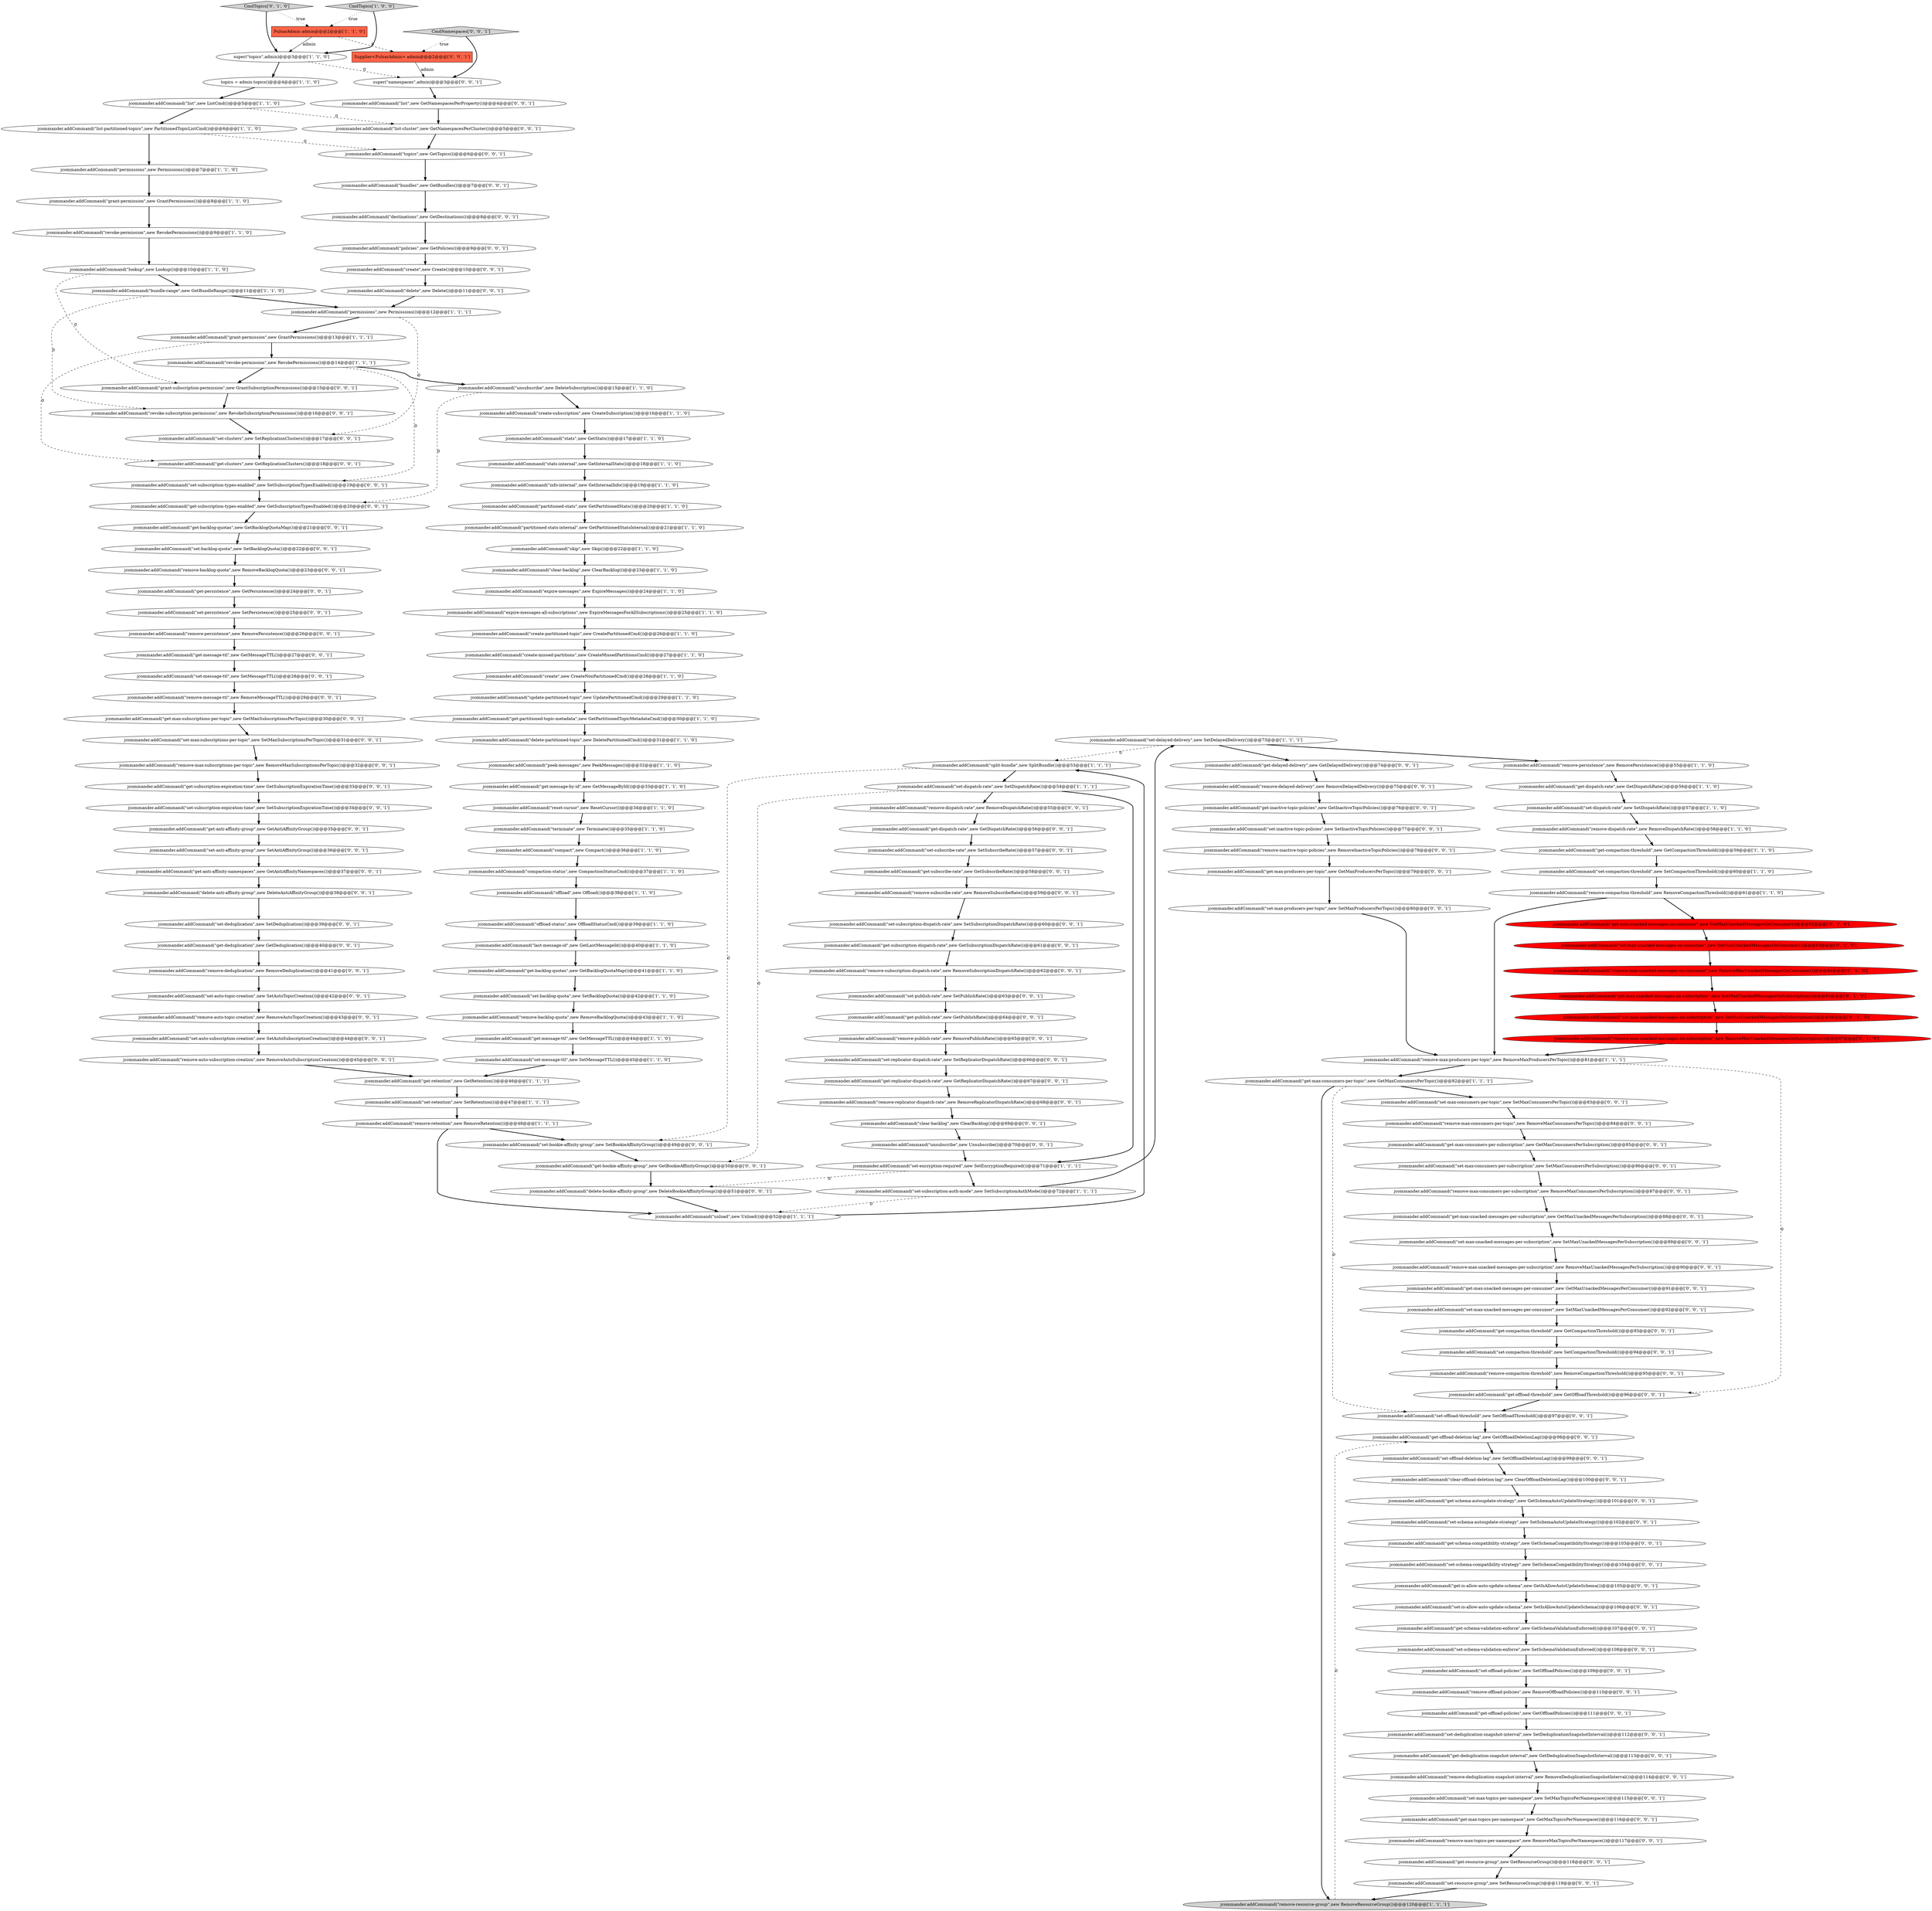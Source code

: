 digraph {
90 [style = filled, label = "jcommander.addCommand(\"remove-max-unacked-messages-per-subscription\",new RemoveMaxUnackedMessagesPerSubscription())@@@90@@@['0', '0', '1']", fillcolor = white, shape = ellipse image = "AAA0AAABBB3BBB"];
47 [style = filled, label = "jcommander.addCommand(\"get-max-consumers-per-topic\",new GetMaxConsumersPerTopic())@@@82@@@['1', '1', '1']", fillcolor = white, shape = ellipse image = "AAA0AAABBB1BBB"];
143 [style = filled, label = "jcommander.addCommand(\"get-dispatch-rate\",new GetDispatchRate())@@@56@@@['0', '0', '1']", fillcolor = white, shape = ellipse image = "AAA0AAABBB3BBB"];
37 [style = filled, label = "jcommander.addCommand(\"terminate\",new Terminate())@@@35@@@['1', '1', '0']", fillcolor = white, shape = ellipse image = "AAA0AAABBB1BBB"];
133 [style = filled, label = "jcommander.addCommand(\"grant-subscription-permission\",new GrantSubscriptionPermissions())@@@15@@@['0', '0', '1']", fillcolor = white, shape = ellipse image = "AAA0AAABBB3BBB"];
166 [style = filled, label = "jcommander.addCommand(\"set-is-allow-auto-update-schema\",new SetIsAllowAutoUpdateSchema())@@@106@@@['0', '0', '1']", fillcolor = white, shape = ellipse image = "AAA0AAABBB3BBB"];
145 [style = filled, label = "jcommander.addCommand(\"set-subscription-expiration-time\",new SetSubscriptionExpirationTime())@@@34@@@['0', '0', '1']", fillcolor = white, shape = ellipse image = "AAA0AAABBB3BBB"];
104 [style = filled, label = "jcommander.addCommand(\"remove-persistence\",new RemovePersistence())@@@26@@@['0', '0', '1']", fillcolor = white, shape = ellipse image = "AAA0AAABBB3BBB"];
54 [style = filled, label = "jcommander.addCommand(\"delete-partitioned-topic\",new DeletePartitionedCmd())@@@31@@@['1', '1', '0']", fillcolor = white, shape = ellipse image = "AAA0AAABBB1BBB"];
137 [style = filled, label = "jcommander.addCommand(\"clear-offload-deletion-lag\",new ClearOffloadDeletionLag())@@@100@@@['0', '0', '1']", fillcolor = white, shape = ellipse image = "AAA0AAABBB3BBB"];
76 [style = filled, label = "jcommander.addCommand(\"get-offload-threshold\",new GetOffloadThreshold())@@@96@@@['0', '0', '1']", fillcolor = white, shape = ellipse image = "AAA0AAABBB3BBB"];
28 [style = filled, label = "PulsarAdmin admin@@@2@@@['1', '1', '0']", fillcolor = tomato, shape = box image = "AAA0AAABBB1BBB"];
142 [style = filled, label = "jcommander.addCommand(\"get-anti-affinity-namespaces\",new GetAntiAffinityNamespaces())@@@37@@@['0', '0', '1']", fillcolor = white, shape = ellipse image = "AAA0AAABBB3BBB"];
46 [style = filled, label = "jcommander.addCommand(\"clear-backlog\",new ClearBacklog())@@@23@@@['1', '1', '0']", fillcolor = white, shape = ellipse image = "AAA0AAABBB1BBB"];
135 [style = filled, label = "jcommander.addCommand(\"set-message-ttl\",new SetMessageTTL())@@@28@@@['0', '0', '1']", fillcolor = white, shape = ellipse image = "AAA0AAABBB3BBB"];
152 [style = filled, label = "jcommander.addCommand(\"get-offload-deletion-lag\",new GetOffloadDeletionLag())@@@98@@@['0', '0', '1']", fillcolor = white, shape = ellipse image = "AAA0AAABBB3BBB"];
146 [style = filled, label = "jcommander.addCommand(\"set-subscription-types-enabled\",new SetSubscriptionTypesEnabled())@@@19@@@['0', '0', '1']", fillcolor = white, shape = ellipse image = "AAA0AAABBB3BBB"];
129 [style = filled, label = "jcommander.addCommand(\"set-compaction-threshold\",new SetCompactionThreshold())@@@94@@@['0', '0', '1']", fillcolor = white, shape = ellipse image = "AAA0AAABBB3BBB"];
65 [style = filled, label = "jcommander.addCommand(\"get-max-unacked-messages-on-consumer\",new GetMaxUnackedMessagesOnConsumer())@@@62@@@['0', '1', '0']", fillcolor = red, shape = ellipse image = "AAA1AAABBB2BBB"];
61 [style = filled, label = "jcommander.addCommand(\"get-message-by-id\",new GetMessageById())@@@33@@@['1', '1', '0']", fillcolor = white, shape = ellipse image = "AAA0AAABBB1BBB"];
115 [style = filled, label = "jcommander.addCommand(\"get-subscription-expiration-time\",new GetSubscriptionExpirationTime())@@@33@@@['0', '0', '1']", fillcolor = white, shape = ellipse image = "AAA0AAABBB3BBB"];
154 [style = filled, label = "jcommander.addCommand(\"remove-subscribe-rate\",new RemoveSubscribeRate())@@@59@@@['0', '0', '1']", fillcolor = white, shape = ellipse image = "AAA0AAABBB3BBB"];
126 [style = filled, label = "jcommander.addCommand(\"get-max-producers-per-topic\",new GetMaxProducersPerTopic())@@@79@@@['0', '0', '1']", fillcolor = white, shape = ellipse image = "AAA0AAABBB3BBB"];
17 [style = filled, label = "jcommander.addCommand(\"partitioned-stats-internal\",new GetPartitionedStatsInternal())@@@21@@@['1', '1', '0']", fillcolor = white, shape = ellipse image = "AAA0AAABBB1BBB"];
131 [style = filled, label = "jcommander.addCommand(\"get-schema-validation-enforce\",new GetSchemaValidationEnforced())@@@107@@@['0', '0', '1']", fillcolor = white, shape = ellipse image = "AAA0AAABBB3BBB"];
63 [style = filled, label = "jcommander.addCommand(\"create-subscription\",new CreateSubscription())@@@16@@@['1', '1', '0']", fillcolor = white, shape = ellipse image = "AAA0AAABBB1BBB"];
165 [style = filled, label = "jcommander.addCommand(\"get-offload-policies\",new GetOffloadPolicies())@@@111@@@['0', '0', '1']", fillcolor = white, shape = ellipse image = "AAA0AAABBB3BBB"];
41 [style = filled, label = "jcommander.addCommand(\"remove-dispatch-rate\",new RemoveDispatchRate())@@@58@@@['1', '1', '0']", fillcolor = white, shape = ellipse image = "AAA0AAABBB1BBB"];
172 [style = filled, label = "jcommander.addCommand(\"remove-publish-rate\",new RemovePublishRate())@@@65@@@['0', '0', '1']", fillcolor = white, shape = ellipse image = "AAA0AAABBB3BBB"];
38 [style = filled, label = "jcommander.addCommand(\"reset-cursor\",new ResetCursor())@@@34@@@['1', '1', '0']", fillcolor = white, shape = ellipse image = "AAA0AAABBB1BBB"];
42 [style = filled, label = "jcommander.addCommand(\"lookup\",new Lookup())@@@10@@@['1', '1', '0']", fillcolor = white, shape = ellipse image = "AAA0AAABBB1BBB"];
36 [style = filled, label = "jcommander.addCommand(\"revoke-permission\",new RevokePermissions())@@@14@@@['1', '1', '1']", fillcolor = white, shape = ellipse image = "AAA0AAABBB1BBB"];
60 [style = filled, label = "jcommander.addCommand(\"remove-compaction-threshold\",new RemoveCompactionThreshold())@@@61@@@['1', '1', '0']", fillcolor = white, shape = ellipse image = "AAA0AAABBB1BBB"];
170 [style = filled, label = "jcommander.addCommand(\"get-publish-rate\",new GetPublishRate())@@@64@@@['0', '0', '1']", fillcolor = white, shape = ellipse image = "AAA0AAABBB3BBB"];
70 [style = filled, label = "jcommander.addCommand(\"set-max-unacked-messages-on-subscription\",new SetMaxUnackedMessagesOnSubscription())@@@66@@@['0', '1', '0']", fillcolor = red, shape = ellipse image = "AAA1AAABBB2BBB"];
109 [style = filled, label = "jcommander.addCommand(\"topics\",new GetTopics())@@@6@@@['0', '0', '1']", fillcolor = white, shape = ellipse image = "AAA0AAABBB3BBB"];
151 [style = filled, label = "jcommander.addCommand(\"set-max-consumers-per-subscription\",new SetMaxConsumersPerSubscription())@@@86@@@['0', '0', '1']", fillcolor = white, shape = ellipse image = "AAA0AAABBB3BBB"];
78 [style = filled, label = "jcommander.addCommand(\"set-persistence\",new SetPersistence())@@@25@@@['0', '0', '1']", fillcolor = white, shape = ellipse image = "AAA0AAABBB3BBB"];
19 [style = filled, label = "jcommander.addCommand(\"unload\",new Unload())@@@52@@@['1', '1', '1']", fillcolor = white, shape = ellipse image = "AAA0AAABBB1BBB"];
121 [style = filled, label = "jcommander.addCommand(\"set-auto-topic-creation\",new SetAutoTopicCreation())@@@42@@@['0', '0', '1']", fillcolor = white, shape = ellipse image = "AAA0AAABBB3BBB"];
167 [style = filled, label = "jcommander.addCommand(\"remove-max-subscriptions-per-topic\",new RemoveMaxSubscriptionsPerTopic())@@@32@@@['0', '0', '1']", fillcolor = white, shape = ellipse image = "AAA0AAABBB3BBB"];
15 [style = filled, label = "jcommander.addCommand(\"remove-max-producers-per-topic\",new RemoveMaxProducersPerTopic())@@@81@@@['1', '1', '1']", fillcolor = white, shape = ellipse image = "AAA0AAABBB1BBB"];
64 [style = filled, label = "jcommander.addCommand(\"get-max-unacked-messages-on-subscription\",new GetMaxUnackedMessagesOnSubscription())@@@65@@@['0', '1', '0']", fillcolor = red, shape = ellipse image = "AAA1AAABBB2BBB"];
29 [style = filled, label = "jcommander.addCommand(\"get-dispatch-rate\",new GetDispatchRate())@@@56@@@['1', '1', '0']", fillcolor = white, shape = ellipse image = "AAA0AAABBB1BBB"];
134 [style = filled, label = "jcommander.addCommand(\"get-clusters\",new GetReplicationClusters())@@@18@@@['0', '0', '1']", fillcolor = white, shape = ellipse image = "AAA0AAABBB3BBB"];
77 [style = filled, label = "jcommander.addCommand(\"get-max-topics-per-namespace\",new GetMaxTopicsPerNamespace())@@@116@@@['0', '0', '1']", fillcolor = white, shape = ellipse image = "AAA0AAABBB3BBB"];
171 [style = filled, label = "jcommander.addCommand(\"get-anti-affinity-group\",new GetAntiAffinityGroup())@@@35@@@['0', '0', '1']", fillcolor = white, shape = ellipse image = "AAA0AAABBB3BBB"];
6 [style = filled, label = "jcommander.addCommand(\"skip\",new Skip())@@@22@@@['1', '1', '0']", fillcolor = white, shape = ellipse image = "AAA0AAABBB1BBB"];
72 [style = filled, label = "jcommander.addCommand(\"get-schema-compatibility-strategy\",new GetSchemaCompatibilityStrategy())@@@103@@@['0', '0', '1']", fillcolor = white, shape = ellipse image = "AAA0AAABBB3BBB"];
130 [style = filled, label = "jcommander.addCommand(\"get-message-ttl\",new GetMessageTTL())@@@27@@@['0', '0', '1']", fillcolor = white, shape = ellipse image = "AAA0AAABBB3BBB"];
2 [style = filled, label = "jcommander.addCommand(\"permissions\",new Permissions())@@@7@@@['1', '1', '0']", fillcolor = white, shape = ellipse image = "AAA0AAABBB1BBB"];
44 [style = filled, label = "jcommander.addCommand(\"grant-permission\",new GrantPermissions())@@@8@@@['1', '1', '0']", fillcolor = white, shape = ellipse image = "AAA0AAABBB1BBB"];
1 [style = filled, label = "jcommander.addCommand(\"offload\",new Offload())@@@38@@@['1', '1', '0']", fillcolor = white, shape = ellipse image = "AAA0AAABBB1BBB"];
68 [style = filled, label = "CmdTopics['0', '1', '0']", fillcolor = lightgray, shape = diamond image = "AAA0AAABBB2BBB"];
69 [style = filled, label = "jcommander.addCommand(\"set-max-unacked-messages-on-consumer\",new SetMaxUnackedMessagesOnConsumer())@@@63@@@['0', '1', '0']", fillcolor = red, shape = ellipse image = "AAA1AAABBB2BBB"];
162 [style = filled, label = "jcommander.addCommand(\"set-max-unacked-messages-per-subscription\",new SetMaxUnackedMessagesPerSubscription())@@@89@@@['0', '0', '1']", fillcolor = white, shape = ellipse image = "AAA0AAABBB3BBB"];
100 [style = filled, label = "jcommander.addCommand(\"remove-delayed-delivery\",new RemoveDelayedDelivery())@@@75@@@['0', '0', '1']", fillcolor = white, shape = ellipse image = "AAA0AAABBB3BBB"];
92 [style = filled, label = "jcommander.addCommand(\"set-publish-rate\",new SetPublishRate())@@@63@@@['0', '0', '1']", fillcolor = white, shape = ellipse image = "AAA0AAABBB3BBB"];
112 [style = filled, label = "jcommander.addCommand(\"unsubscribe\",new Unsubscribe())@@@70@@@['0', '0', '1']", fillcolor = white, shape = ellipse image = "AAA0AAABBB3BBB"];
108 [style = filled, label = "jcommander.addCommand(\"set-resource-group\",new SetResourceGroup())@@@119@@@['0', '0', '1']", fillcolor = white, shape = ellipse image = "AAA0AAABBB3BBB"];
85 [style = filled, label = "jcommander.addCommand(\"get-max-unacked-messages-per-consumer\",new GetMaxUnackedMessagesPerConsumer())@@@91@@@['0', '0', '1']", fillcolor = white, shape = ellipse image = "AAA0AAABBB3BBB"];
4 [style = filled, label = "jcommander.addCommand(\"get-compaction-threshold\",new GetCompactionThreshold())@@@59@@@['1', '1', '0']", fillcolor = white, shape = ellipse image = "AAA0AAABBB1BBB"];
58 [style = filled, label = "jcommander.addCommand(\"stats-internal\",new GetInternalStats())@@@18@@@['1', '1', '0']", fillcolor = white, shape = ellipse image = "AAA0AAABBB1BBB"];
114 [style = filled, label = "jcommander.addCommand(\"set-subscription-dispatch-rate\",new SetSubscriptionDispatchRate())@@@60@@@['0', '0', '1']", fillcolor = white, shape = ellipse image = "AAA0AAABBB3BBB"];
159 [style = filled, label = "jcommander.addCommand(\"remove-deduplication\",new RemoveDeduplication())@@@41@@@['0', '0', '1']", fillcolor = white, shape = ellipse image = "AAA0AAABBB3BBB"];
89 [style = filled, label = "jcommander.addCommand(\"set-bookie-affinity-group\",new SetBookieAffinityGroup())@@@49@@@['0', '0', '1']", fillcolor = white, shape = ellipse image = "AAA0AAABBB3BBB"];
123 [style = filled, label = "jcommander.addCommand(\"set-max-topics-per-namespace\",new SetMaxTopicsPerNamespace())@@@115@@@['0', '0', '1']", fillcolor = white, shape = ellipse image = "AAA0AAABBB3BBB"];
3 [style = filled, label = "super(\"topics\",admin)@@@3@@@['1', '1', '0']", fillcolor = white, shape = ellipse image = "AAA0AAABBB1BBB"];
111 [style = filled, label = "jcommander.addCommand(\"remove-replicator-dispatch-rate\",new RemoveReplicatorDispatchRate())@@@68@@@['0', '0', '1']", fillcolor = white, shape = ellipse image = "AAA0AAABBB3BBB"];
127 [style = filled, label = "jcommander.addCommand(\"set-deduplication-snapshot-interval\",new SetDeduplicationSnapshotInterval())@@@112@@@['0', '0', '1']", fillcolor = white, shape = ellipse image = "AAA0AAABBB3BBB"];
8 [style = filled, label = "jcommander.addCommand(\"get-partitioned-topic-metadata\",new GetPartitionedTopicMetadataCmd())@@@30@@@['1', '1', '0']", fillcolor = white, shape = ellipse image = "AAA0AAABBB1BBB"];
107 [style = filled, label = "jcommander.addCommand(\"remove-deduplication-snapshot-interval\",new RemoveDeduplicationSnapshotInterval())@@@114@@@['0', '0', '1']", fillcolor = white, shape = ellipse image = "AAA0AAABBB3BBB"];
67 [style = filled, label = "jcommander.addCommand(\"remove-max-unacked-messages-on-consumer\",new RemoveMaxUnackedMessagesOnConsumer())@@@64@@@['0', '1', '0']", fillcolor = red, shape = ellipse image = "AAA1AAABBB2BBB"];
62 [style = filled, label = "jcommander.addCommand(\"remove-resource-group\",new RemoveResourceGroup())@@@120@@@['1', '1', '1']", fillcolor = lightgray, shape = ellipse image = "AAA0AAABBB1BBB"];
75 [style = filled, label = "jcommander.addCommand(\"create\",new Create())@@@10@@@['0', '0', '1']", fillcolor = white, shape = ellipse image = "AAA0AAABBB3BBB"];
80 [style = filled, label = "jcommander.addCommand(\"set-inactive-topic-policies\",new SetInactiveTopicPolicies())@@@77@@@['0', '0', '1']", fillcolor = white, shape = ellipse image = "AAA0AAABBB3BBB"];
96 [style = filled, label = "jcommander.addCommand(\"set-offload-policies\",new SetOffloadPolicies())@@@109@@@['0', '0', '1']", fillcolor = white, shape = ellipse image = "AAA0AAABBB3BBB"];
163 [style = filled, label = "jcommander.addCommand(\"get-subscription-dispatch-rate\",new GetSubscriptionDispatchRate())@@@61@@@['0', '0', '1']", fillcolor = white, shape = ellipse image = "AAA0AAABBB3BBB"];
11 [style = filled, label = "jcommander.addCommand(\"list\",new ListCmd())@@@5@@@['1', '1', '0']", fillcolor = white, shape = ellipse image = "AAA0AAABBB1BBB"];
34 [style = filled, label = "jcommander.addCommand(\"stats\",new GetStats())@@@17@@@['1', '1', '0']", fillcolor = white, shape = ellipse image = "AAA0AAABBB1BBB"];
122 [style = filled, label = "jcommander.addCommand(\"get-delayed-delivery\",new GetDelayedDelivery())@@@74@@@['0', '0', '1']", fillcolor = white, shape = ellipse image = "AAA0AAABBB3BBB"];
71 [style = filled, label = "jcommander.addCommand(\"get-backlog-quotas\",new GetBacklogQuotaMap())@@@21@@@['0', '0', '1']", fillcolor = white, shape = ellipse image = "AAA0AAABBB3BBB"];
79 [style = filled, label = "jcommander.addCommand(\"remove-auto-topic-creation\",new RemoveAutoTopicCreation())@@@43@@@['0', '0', '1']", fillcolor = white, shape = ellipse image = "AAA0AAABBB3BBB"];
86 [style = filled, label = "jcommander.addCommand(\"get-subscribe-rate\",new GetSubscribeRate())@@@58@@@['0', '0', '1']", fillcolor = white, shape = ellipse image = "AAA0AAABBB3BBB"];
18 [style = filled, label = "jcommander.addCommand(\"create-missed-partitions\",new CreateMissedPartitionsCmd())@@@27@@@['1', '1', '0']", fillcolor = white, shape = ellipse image = "AAA0AAABBB1BBB"];
87 [style = filled, label = "jcommander.addCommand(\"get-schema-autoupdate-strategy\",new GetSchemaAutoUpdateStrategy())@@@101@@@['0', '0', '1']", fillcolor = white, shape = ellipse image = "AAA0AAABBB3BBB"];
9 [style = filled, label = "jcommander.addCommand(\"partitioned-stats\",new GetPartitionedStats())@@@20@@@['1', '1', '0']", fillcolor = white, shape = ellipse image = "AAA0AAABBB1BBB"];
27 [style = filled, label = "jcommander.addCommand(\"revoke-permission\",new RevokePermissions())@@@9@@@['1', '1', '0']", fillcolor = white, shape = ellipse image = "AAA0AAABBB1BBB"];
132 [style = filled, label = "jcommander.addCommand(\"get-deduplication-snapshot-interval\",new GetDeduplicationSnapshotInterval())@@@113@@@['0', '0', '1']", fillcolor = white, shape = ellipse image = "AAA0AAABBB3BBB"];
148 [style = filled, label = "jcommander.addCommand(\"remove-compaction-threshold\",new RemoveCompactionThreshold())@@@95@@@['0', '0', '1']", fillcolor = white, shape = ellipse image = "AAA0AAABBB3BBB"];
119 [style = filled, label = "jcommander.addCommand(\"set-replicator-dispatch-rate\",new SetReplicatorDispatchRate())@@@66@@@['0', '0', '1']", fillcolor = white, shape = ellipse image = "AAA0AAABBB3BBB"];
174 [style = filled, label = "jcommander.addCommand(\"get-max-subscriptions-per-topic\",new GetMaxSubscriptionsPerTopic())@@@30@@@['0', '0', '1']", fillcolor = white, shape = ellipse image = "AAA0AAABBB3BBB"];
10 [style = filled, label = "jcommander.addCommand(\"expire-messages-all-subscriptions\",new ExpireMessagesForAllSubscriptions())@@@25@@@['1', '1', '0']", fillcolor = white, shape = ellipse image = "AAA0AAABBB1BBB"];
155 [style = filled, label = "Supplier<PulsarAdmin> admin@@@2@@@['0', '0', '1']", fillcolor = tomato, shape = box image = "AAA0AAABBB3BBB"];
156 [style = filled, label = "jcommander.addCommand(\"list\",new GetNamespacesPerProperty())@@@4@@@['0', '0', '1']", fillcolor = white, shape = ellipse image = "AAA0AAABBB3BBB"];
40 [style = filled, label = "jcommander.addCommand(\"grant-permission\",new GrantPermissions())@@@13@@@['1', '1', '1']", fillcolor = white, shape = ellipse image = "AAA0AAABBB1BBB"];
88 [style = filled, label = "jcommander.addCommand(\"clear-backlog\",new ClearBacklog())@@@69@@@['0', '0', '1']", fillcolor = white, shape = ellipse image = "AAA0AAABBB3BBB"];
52 [style = filled, label = "jcommander.addCommand(\"get-retention\",new GetRetention())@@@46@@@['1', '1', '1']", fillcolor = white, shape = ellipse image = "AAA0AAABBB1BBB"];
48 [style = filled, label = "jcommander.addCommand(\"set-message-ttl\",new SetMessageTTL())@@@45@@@['1', '1', '0']", fillcolor = white, shape = ellipse image = "AAA0AAABBB1BBB"];
99 [style = filled, label = "jcommander.addCommand(\"set-offload-threshold\",new SetOffloadThreshold())@@@97@@@['0', '0', '1']", fillcolor = white, shape = ellipse image = "AAA0AAABBB3BBB"];
136 [style = filled, label = "jcommander.addCommand(\"remove-max-consumers-per-topic\",new RemoveMaxConsumersPerTopic())@@@84@@@['0', '0', '1']", fillcolor = white, shape = ellipse image = "AAA0AAABBB3BBB"];
13 [style = filled, label = "jcommander.addCommand(\"offload-status\",new OffloadStatusCmd())@@@39@@@['1', '1', '0']", fillcolor = white, shape = ellipse image = "AAA0AAABBB1BBB"];
113 [style = filled, label = "jcommander.addCommand(\"policies\",new GetPolicies())@@@9@@@['0', '0', '1']", fillcolor = white, shape = ellipse image = "AAA0AAABBB3BBB"];
158 [style = filled, label = "jcommander.addCommand(\"get-max-consumers-per-subscription\",new GetMaxConsumersPerSubscription())@@@85@@@['0', '0', '1']", fillcolor = white, shape = ellipse image = "AAA0AAABBB3BBB"];
81 [style = filled, label = "jcommander.addCommand(\"set-anti-affinity-group\",new SetAntiAffinityGroup())@@@36@@@['0', '0', '1']", fillcolor = white, shape = ellipse image = "AAA0AAABBB3BBB"];
138 [style = filled, label = "jcommander.addCommand(\"destinations\",new GetDestinations())@@@8@@@['0', '0', '1']", fillcolor = white, shape = ellipse image = "AAA0AAABBB3BBB"];
30 [style = filled, label = "jcommander.addCommand(\"last-message-id\",new GetLastMessageId())@@@40@@@['1', '1', '0']", fillcolor = white, shape = ellipse image = "AAA0AAABBB1BBB"];
103 [style = filled, label = "jcommander.addCommand(\"set-subscribe-rate\",new SetSubscribeRate())@@@57@@@['0', '0', '1']", fillcolor = white, shape = ellipse image = "AAA0AAABBB3BBB"];
24 [style = filled, label = "CmdTopics['1', '0', '0']", fillcolor = lightgray, shape = diamond image = "AAA0AAABBB1BBB"];
21 [style = filled, label = "jcommander.addCommand(\"create\",new CreateNonPartitionedCmd())@@@28@@@['1', '1', '0']", fillcolor = white, shape = ellipse image = "AAA0AAABBB1BBB"];
91 [style = filled, label = "jcommander.addCommand(\"remove-max-topics-per-namespace\",new RemoveMaxTopicsPerNamespace())@@@117@@@['0', '0', '1']", fillcolor = white, shape = ellipse image = "AAA0AAABBB3BBB"];
124 [style = filled, label = "super(\"namespaces\",admin)@@@3@@@['0', '0', '1']", fillcolor = white, shape = ellipse image = "AAA0AAABBB3BBB"];
39 [style = filled, label = "jcommander.addCommand(\"info-internal\",new GetInternalInfo())@@@19@@@['1', '1', '0']", fillcolor = white, shape = ellipse image = "AAA0AAABBB1BBB"];
26 [style = filled, label = "jcommander.addCommand(\"set-retention\",new SetRetention())@@@47@@@['1', '1', '1']", fillcolor = white, shape = ellipse image = "AAA0AAABBB1BBB"];
55 [style = filled, label = "jcommander.addCommand(\"peek-messages\",new PeekMessages())@@@32@@@['1', '1', '0']", fillcolor = white, shape = ellipse image = "AAA0AAABBB1BBB"];
23 [style = filled, label = "jcommander.addCommand(\"remove-persistence\",new RemovePersistence())@@@55@@@['1', '1', '0']", fillcolor = white, shape = ellipse image = "AAA0AAABBB1BBB"];
51 [style = filled, label = "jcommander.addCommand(\"set-dispatch-rate\",new SetDispatchRate())@@@57@@@['1', '1', '0']", fillcolor = white, shape = ellipse image = "AAA0AAABBB1BBB"];
59 [style = filled, label = "jcommander.addCommand(\"set-encryption-required\",new SetEncryptionRequired())@@@71@@@['1', '1', '1']", fillcolor = white, shape = ellipse image = "AAA0AAABBB1BBB"];
139 [style = filled, label = "jcommander.addCommand(\"remove-inactive-topic-policies\",new RemoveInactiveTopicPolicies())@@@78@@@['0', '0', '1']", fillcolor = white, shape = ellipse image = "AAA0AAABBB3BBB"];
25 [style = filled, label = "jcommander.addCommand(\"get-backlog-quotas\",new GetBacklogQuotaMap())@@@41@@@['1', '1', '0']", fillcolor = white, shape = ellipse image = "AAA0AAABBB1BBB"];
164 [style = filled, label = "jcommander.addCommand(\"get-replicator-dispatch-rate\",new GetReplicatorDispatchRate())@@@67@@@['0', '0', '1']", fillcolor = white, shape = ellipse image = "AAA0AAABBB3BBB"];
95 [style = filled, label = "jcommander.addCommand(\"set-schema-autoupdate-strategy\",new SetSchemaAutoUpdateStrategy())@@@102@@@['0', '0', '1']", fillcolor = white, shape = ellipse image = "AAA0AAABBB3BBB"];
94 [style = filled, label = "jcommander.addCommand(\"set-max-subscriptions-per-topic\",new SetMaxSubscriptionsPerTopic())@@@31@@@['0', '0', '1']", fillcolor = white, shape = ellipse image = "AAA0AAABBB3BBB"];
141 [style = filled, label = "jcommander.addCommand(\"remove-max-consumers-per-subscription\",new RemoveMaxConsumersPerSubscription())@@@87@@@['0', '0', '1']", fillcolor = white, shape = ellipse image = "AAA0AAABBB3BBB"];
116 [style = filled, label = "jcommander.addCommand(\"set-max-unacked-messages-per-consumer\",new SetMaxUnackedMessagesPerConsumer())@@@92@@@['0', '0', '1']", fillcolor = white, shape = ellipse image = "AAA0AAABBB3BBB"];
140 [style = filled, label = "jcommander.addCommand(\"remove-subscription-dispatch-rate\",new RemoveSubscriptionDispatchRate())@@@62@@@['0', '0', '1']", fillcolor = white, shape = ellipse image = "AAA0AAABBB3BBB"];
5 [style = filled, label = "jcommander.addCommand(\"permissions\",new Permissions())@@@12@@@['1', '1', '1']", fillcolor = white, shape = ellipse image = "AAA0AAABBB1BBB"];
73 [style = filled, label = "jcommander.addCommand(\"delete\",new Delete())@@@11@@@['0', '0', '1']", fillcolor = white, shape = ellipse image = "AAA0AAABBB3BBB"];
161 [style = filled, label = "jcommander.addCommand(\"set-auto-subscription-creation\",new SetAutoSubscriptionCreation())@@@44@@@['0', '0', '1']", fillcolor = white, shape = ellipse image = "AAA0AAABBB3BBB"];
57 [style = filled, label = "jcommander.addCommand(\"set-subscription-auth-mode\",new SetSubscriptionAuthMode())@@@72@@@['1', '1', '1']", fillcolor = white, shape = ellipse image = "AAA0AAABBB1BBB"];
168 [style = filled, label = "jcommander.addCommand(\"get-is-allow-auto-update-schema\",new GetIsAllowAutoUpdateSchema())@@@105@@@['0', '0', '1']", fillcolor = white, shape = ellipse image = "AAA0AAABBB3BBB"];
12 [style = filled, label = "jcommander.addCommand(\"update-partitioned-topic\",new UpdatePartitionedCmd())@@@29@@@['1', '1', '0']", fillcolor = white, shape = ellipse image = "AAA0AAABBB1BBB"];
16 [style = filled, label = "jcommander.addCommand(\"set-backlog-quota\",new SetBacklogQuota())@@@42@@@['1', '1', '0']", fillcolor = white, shape = ellipse image = "AAA0AAABBB1BBB"];
32 [style = filled, label = "jcommander.addCommand(\"set-dispatch-rate\",new SetDispatchRate())@@@54@@@['1', '1', '1']", fillcolor = white, shape = ellipse image = "AAA0AAABBB1BBB"];
66 [style = filled, label = "jcommander.addCommand(\"remove-max-unacked-messages-on-subscription\",new RemoveMaxUnackedMessagesOnSubscription())@@@67@@@['0', '1', '0']", fillcolor = red, shape = ellipse image = "AAA1AAABBB2BBB"];
22 [style = filled, label = "jcommander.addCommand(\"split-bundle\",new SplitBundle())@@@53@@@['1', '1', '1']", fillcolor = white, shape = ellipse image = "AAA0AAABBB1BBB"];
97 [style = filled, label = "jcommander.addCommand(\"get-inactive-topic-policies\",new GetInactiveTopicPolicies())@@@76@@@['0', '0', '1']", fillcolor = white, shape = ellipse image = "AAA0AAABBB3BBB"];
53 [style = filled, label = "jcommander.addCommand(\"create-partitioned-topic\",new CreatePartitionedCmd())@@@26@@@['1', '1', '0']", fillcolor = white, shape = ellipse image = "AAA0AAABBB1BBB"];
106 [style = filled, label = "jcommander.addCommand(\"set-offload-deletion-lag\",new SetOffloadDeletionLag())@@@99@@@['0', '0', '1']", fillcolor = white, shape = ellipse image = "AAA0AAABBB3BBB"];
14 [style = filled, label = "jcommander.addCommand(\"unsubscribe\",new DeleteSubscription())@@@15@@@['1', '1', '0']", fillcolor = white, shape = ellipse image = "AAA0AAABBB1BBB"];
74 [style = filled, label = "jcommander.addCommand(\"list-cluster\",new GetNamespacesPerCluster())@@@5@@@['0', '0', '1']", fillcolor = white, shape = ellipse image = "AAA0AAABBB3BBB"];
128 [style = filled, label = "jcommander.addCommand(\"set-clusters\",new SetReplicationClusters())@@@17@@@['0', '0', '1']", fillcolor = white, shape = ellipse image = "AAA0AAABBB3BBB"];
173 [style = filled, label = "jcommander.addCommand(\"set-max-consumers-per-topic\",new SetMaxConsumersPerTopic())@@@83@@@['0', '0', '1']", fillcolor = white, shape = ellipse image = "AAA0AAABBB3BBB"];
0 [style = filled, label = "jcommander.addCommand(\"remove-retention\",new RemoveRetention())@@@48@@@['1', '1', '1']", fillcolor = white, shape = ellipse image = "AAA0AAABBB1BBB"];
7 [style = filled, label = "jcommander.addCommand(\"get-message-ttl\",new GetMessageTTL())@@@44@@@['1', '1', '0']", fillcolor = white, shape = ellipse image = "AAA0AAABBB1BBB"];
83 [style = filled, label = "jcommander.addCommand(\"set-schema-validation-enforce\",new SetSchemaValidationEnforced())@@@108@@@['0', '0', '1']", fillcolor = white, shape = ellipse image = "AAA0AAABBB3BBB"];
33 [style = filled, label = "jcommander.addCommand(\"set-delayed-delivery\",new SetDelayedDelivery())@@@73@@@['1', '1', '1']", fillcolor = white, shape = ellipse image = "AAA0AAABBB1BBB"];
49 [style = filled, label = "topics = admin.topics()@@@4@@@['1', '1', '0']", fillcolor = white, shape = ellipse image = "AAA0AAABBB1BBB"];
110 [style = filled, label = "jcommander.addCommand(\"get-deduplication\",new GetDeduplication())@@@40@@@['0', '0', '1']", fillcolor = white, shape = ellipse image = "AAA0AAABBB3BBB"];
144 [style = filled, label = "jcommander.addCommand(\"get-compaction-threshold\",new GetCompactionThreshold())@@@93@@@['0', '0', '1']", fillcolor = white, shape = ellipse image = "AAA0AAABBB3BBB"];
175 [style = filled, label = "jcommander.addCommand(\"remove-offload-policies\",new RemoveOffloadPolicies())@@@110@@@['0', '0', '1']", fillcolor = white, shape = ellipse image = "AAA0AAABBB3BBB"];
84 [style = filled, label = "jcommander.addCommand(\"delete-anti-affinity-group\",new DeleteAntiAffinityGroup())@@@38@@@['0', '0', '1']", fillcolor = white, shape = ellipse image = "AAA0AAABBB3BBB"];
50 [style = filled, label = "jcommander.addCommand(\"set-compaction-threshold\",new SetCompactionThreshold())@@@60@@@['1', '1', '0']", fillcolor = white, shape = ellipse image = "AAA0AAABBB1BBB"];
147 [style = filled, label = "jcommander.addCommand(\"get-bookie-affinity-group\",new GetBookieAffinityGroup())@@@50@@@['0', '0', '1']", fillcolor = white, shape = ellipse image = "AAA0AAABBB3BBB"];
101 [style = filled, label = "jcommander.addCommand(\"bundles\",new GetBundles())@@@7@@@['0', '0', '1']", fillcolor = white, shape = ellipse image = "AAA0AAABBB3BBB"];
56 [style = filled, label = "jcommander.addCommand(\"list-partitioned-topics\",new PartitionedTopicListCmd())@@@6@@@['1', '1', '0']", fillcolor = white, shape = ellipse image = "AAA0AAABBB1BBB"];
160 [style = filled, label = "jcommander.addCommand(\"get-resource-group\",new GetResourceGroup())@@@118@@@['0', '0', '1']", fillcolor = white, shape = ellipse image = "AAA0AAABBB3BBB"];
105 [style = filled, label = "jcommander.addCommand(\"delete-bookie-affinity-group\",new DeleteBookieAffinityGroup())@@@51@@@['0', '0', '1']", fillcolor = white, shape = ellipse image = "AAA0AAABBB3BBB"];
149 [style = filled, label = "jcommander.addCommand(\"remove-auto-subscription-creation\",new RemoveAutoSubscriptionCreation())@@@45@@@['0', '0', '1']", fillcolor = white, shape = ellipse image = "AAA0AAABBB3BBB"];
98 [style = filled, label = "jcommander.addCommand(\"remove-backlog-quota\",new RemoveBacklogQuota())@@@23@@@['0', '0', '1']", fillcolor = white, shape = ellipse image = "AAA0AAABBB3BBB"];
150 [style = filled, label = "jcommander.addCommand(\"set-backlog-quota\",new SetBacklogQuota())@@@22@@@['0', '0', '1']", fillcolor = white, shape = ellipse image = "AAA0AAABBB3BBB"];
93 [style = filled, label = "jcommander.addCommand(\"get-subscription-types-enabled\",new GetSubscriptionTypesEnabled())@@@20@@@['0', '0', '1']", fillcolor = white, shape = ellipse image = "AAA0AAABBB3BBB"];
120 [style = filled, label = "CmdNamespaces['0', '0', '1']", fillcolor = lightgray, shape = diamond image = "AAA0AAABBB3BBB"];
125 [style = filled, label = "jcommander.addCommand(\"set-schema-compatibility-strategy\",new SetSchemaCompatibilityStrategy())@@@104@@@['0', '0', '1']", fillcolor = white, shape = ellipse image = "AAA0AAABBB3BBB"];
43 [style = filled, label = "jcommander.addCommand(\"expire-messages\",new ExpireMessages())@@@24@@@['1', '1', '0']", fillcolor = white, shape = ellipse image = "AAA0AAABBB1BBB"];
117 [style = filled, label = "jcommander.addCommand(\"remove-message-ttl\",new RemoveMessageTTL())@@@29@@@['0', '0', '1']", fillcolor = white, shape = ellipse image = "AAA0AAABBB3BBB"];
82 [style = filled, label = "jcommander.addCommand(\"set-max-producers-per-topic\",new SetMaxProducersPerTopic())@@@80@@@['0', '0', '1']", fillcolor = white, shape = ellipse image = "AAA0AAABBB3BBB"];
20 [style = filled, label = "jcommander.addCommand(\"compact\",new Compact())@@@36@@@['1', '1', '0']", fillcolor = white, shape = ellipse image = "AAA0AAABBB1BBB"];
102 [style = filled, label = "jcommander.addCommand(\"get-persistence\",new GetPersistence())@@@24@@@['0', '0', '1']", fillcolor = white, shape = ellipse image = "AAA0AAABBB3BBB"];
169 [style = filled, label = "jcommander.addCommand(\"get-max-unacked-messages-per-subscription\",new GetMaxUnackedMessagesPerSubscription())@@@88@@@['0', '0', '1']", fillcolor = white, shape = ellipse image = "AAA0AAABBB3BBB"];
118 [style = filled, label = "jcommander.addCommand(\"set-deduplication\",new SetDeduplication())@@@39@@@['0', '0', '1']", fillcolor = white, shape = ellipse image = "AAA0AAABBB3BBB"];
45 [style = filled, label = "jcommander.addCommand(\"bundle-range\",new GetBundleRange())@@@11@@@['1', '1', '0']", fillcolor = white, shape = ellipse image = "AAA0AAABBB1BBB"];
153 [style = filled, label = "jcommander.addCommand(\"revoke-subscription-permission\",new RevokeSubscriptionPermissions())@@@16@@@['0', '0', '1']", fillcolor = white, shape = ellipse image = "AAA0AAABBB3BBB"];
157 [style = filled, label = "jcommander.addCommand(\"remove-dispatch-rate\",new RemoveDispatchRate())@@@55@@@['0', '0', '1']", fillcolor = white, shape = ellipse image = "AAA0AAABBB3BBB"];
35 [style = filled, label = "jcommander.addCommand(\"compaction-status\",new CompactionStatusCmd())@@@37@@@['1', '1', '0']", fillcolor = white, shape = ellipse image = "AAA0AAABBB1BBB"];
31 [style = filled, label = "jcommander.addCommand(\"remove-backlog-quota\",new RemoveBacklogQuota())@@@43@@@['1', '1', '0']", fillcolor = white, shape = ellipse image = "AAA0AAABBB1BBB"];
54->55 [style = bold, label=""];
70->66 [style = bold, label=""];
163->140 [style = bold, label=""];
36->146 [style = dashed, label="0"];
89->147 [style = bold, label=""];
42->45 [style = bold, label=""];
97->80 [style = bold, label=""];
39->9 [style = bold, label=""];
57->33 [style = bold, label=""];
140->92 [style = bold, label=""];
10->53 [style = bold, label=""];
63->34 [style = bold, label=""];
59->57 [style = bold, label=""];
170->172 [style = bold, label=""];
164->111 [style = bold, label=""];
133->153 [style = bold, label=""];
80->139 [style = bold, label=""];
144->129 [style = bold, label=""];
77->91 [style = bold, label=""];
68->28 [style = dotted, label="true"];
7->48 [style = bold, label=""];
42->133 [style = dashed, label="0"];
161->149 [style = bold, label=""];
1->13 [style = bold, label=""];
125->168 [style = bold, label=""];
34->58 [style = bold, label=""];
103->86 [style = bold, label=""];
23->29 [style = bold, label=""];
48->52 [style = bold, label=""];
107->123 [style = bold, label=""];
115->145 [style = bold, label=""];
11->74 [style = dashed, label="0"];
169->162 [style = bold, label=""];
2->44 [style = bold, label=""];
36->133 [style = bold, label=""];
120->155 [style = dotted, label="true"];
65->69 [style = bold, label=""];
112->59 [style = bold, label=""];
158->151 [style = bold, label=""];
60->65 [style = bold, label=""];
124->156 [style = bold, label=""];
6->46 [style = bold, label=""];
118->110 [style = bold, label=""];
74->109 [style = bold, label=""];
33->122 [style = bold, label=""];
29->51 [style = bold, label=""];
148->76 [style = bold, label=""];
96->175 [style = bold, label=""];
135->117 [style = bold, label=""];
116->144 [style = bold, label=""];
134->146 [style = bold, label=""];
3->124 [style = dashed, label="0"];
67->64 [style = bold, label=""];
11->56 [style = bold, label=""];
32->157 [style = bold, label=""];
0->19 [style = bold, label=""];
105->19 [style = bold, label=""];
114->163 [style = bold, label=""];
173->136 [style = bold, label=""];
100->97 [style = bold, label=""];
130->135 [style = bold, label=""];
41->4 [style = bold, label=""];
128->134 [style = bold, label=""];
9->17 [style = bold, label=""];
22->32 [style = bold, label=""];
66->15 [style = bold, label=""];
57->19 [style = dashed, label="0"];
36->14 [style = bold, label=""];
85->116 [style = bold, label=""];
87->95 [style = bold, label=""];
171->81 [style = bold, label=""];
0->89 [style = bold, label=""];
32->59 [style = bold, label=""];
127->132 [style = bold, label=""];
61->38 [style = bold, label=""];
33->23 [style = bold, label=""];
58->39 [style = bold, label=""];
149->52 [style = bold, label=""];
26->0 [style = bold, label=""];
129->148 [style = bold, label=""];
146->93 [style = bold, label=""];
38->37 [style = bold, label=""];
108->62 [style = bold, label=""];
106->137 [style = bold, label=""];
47->173 [style = bold, label=""];
141->169 [style = bold, label=""];
175->165 [style = bold, label=""];
131->83 [style = bold, label=""];
145->171 [style = bold, label=""];
43->10 [style = bold, label=""];
167->115 [style = bold, label=""];
101->138 [style = bold, label=""];
168->166 [style = bold, label=""];
15->47 [style = bold, label=""];
28->155 [style = dashed, label="0"];
117->174 [style = bold, label=""];
19->22 [style = bold, label=""];
24->3 [style = bold, label=""];
157->143 [style = bold, label=""];
5->128 [style = dashed, label="0"];
52->26 [style = bold, label=""];
46->43 [style = bold, label=""];
147->105 [style = bold, label=""];
151->141 [style = bold, label=""];
73->5 [style = bold, label=""];
72->125 [style = bold, label=""];
126->82 [style = bold, label=""];
17->6 [style = bold, label=""];
90->85 [style = bold, label=""];
56->109 [style = dashed, label="0"];
93->71 [style = bold, label=""];
68->3 [style = bold, label=""];
152->106 [style = bold, label=""];
33->22 [style = dashed, label="0"];
88->112 [style = bold, label=""];
91->160 [style = bold, label=""];
139->126 [style = bold, label=""];
84->118 [style = bold, label=""];
86->154 [style = bold, label=""];
25->16 [style = bold, label=""];
81->142 [style = bold, label=""];
159->121 [style = bold, label=""];
143->103 [style = bold, label=""];
31->7 [style = bold, label=""];
22->89 [style = dashed, label="0"];
47->62 [style = bold, label=""];
55->61 [style = bold, label=""];
40->134 [style = dashed, label="0"];
160->108 [style = bold, label=""];
21->12 [style = bold, label=""];
14->63 [style = bold, label=""];
136->158 [style = bold, label=""];
59->105 [style = dashed, label="0"];
137->87 [style = bold, label=""];
113->75 [style = bold, label=""];
35->1 [style = bold, label=""];
50->60 [style = bold, label=""];
154->114 [style = bold, label=""];
40->36 [style = bold, label=""];
150->98 [style = bold, label=""];
12->8 [style = bold, label=""];
16->31 [style = bold, label=""];
75->73 [style = bold, label=""];
98->102 [style = bold, label=""];
78->104 [style = bold, label=""];
110->159 [style = bold, label=""];
99->152 [style = bold, label=""];
18->21 [style = bold, label=""];
5->40 [style = bold, label=""];
8->54 [style = bold, label=""];
166->131 [style = bold, label=""];
4->50 [style = bold, label=""];
49->11 [style = bold, label=""];
56->2 [style = bold, label=""];
104->130 [style = bold, label=""];
111->88 [style = bold, label=""];
156->74 [style = bold, label=""];
109->101 [style = bold, label=""];
102->78 [style = bold, label=""];
155->124 [style = solid, label="admin"];
69->67 [style = bold, label=""];
71->150 [style = bold, label=""];
53->18 [style = bold, label=""];
47->99 [style = dashed, label="0"];
119->164 [style = bold, label=""];
76->99 [style = bold, label=""];
121->79 [style = bold, label=""];
79->161 [style = bold, label=""];
37->20 [style = bold, label=""];
153->128 [style = bold, label=""];
30->25 [style = bold, label=""];
60->15 [style = bold, label=""];
165->127 [style = bold, label=""];
13->30 [style = bold, label=""];
15->76 [style = dashed, label="0"];
94->167 [style = bold, label=""];
24->28 [style = dotted, label="true"];
174->94 [style = bold, label=""];
92->170 [style = bold, label=""];
27->42 [style = bold, label=""];
32->147 [style = dashed, label="0"];
83->96 [style = bold, label=""];
45->153 [style = dashed, label="0"];
132->107 [style = bold, label=""];
138->113 [style = bold, label=""];
95->72 [style = bold, label=""];
120->124 [style = bold, label=""];
62->152 [style = dashed, label="0"];
3->49 [style = bold, label=""];
20->35 [style = bold, label=""];
142->84 [style = bold, label=""];
14->93 [style = dashed, label="0"];
44->27 [style = bold, label=""];
172->119 [style = bold, label=""];
123->77 [style = bold, label=""];
162->90 [style = bold, label=""];
51->41 [style = bold, label=""];
82->15 [style = bold, label=""];
64->70 [style = bold, label=""];
28->3 [style = solid, label="admin"];
122->100 [style = bold, label=""];
45->5 [style = bold, label=""];
}
